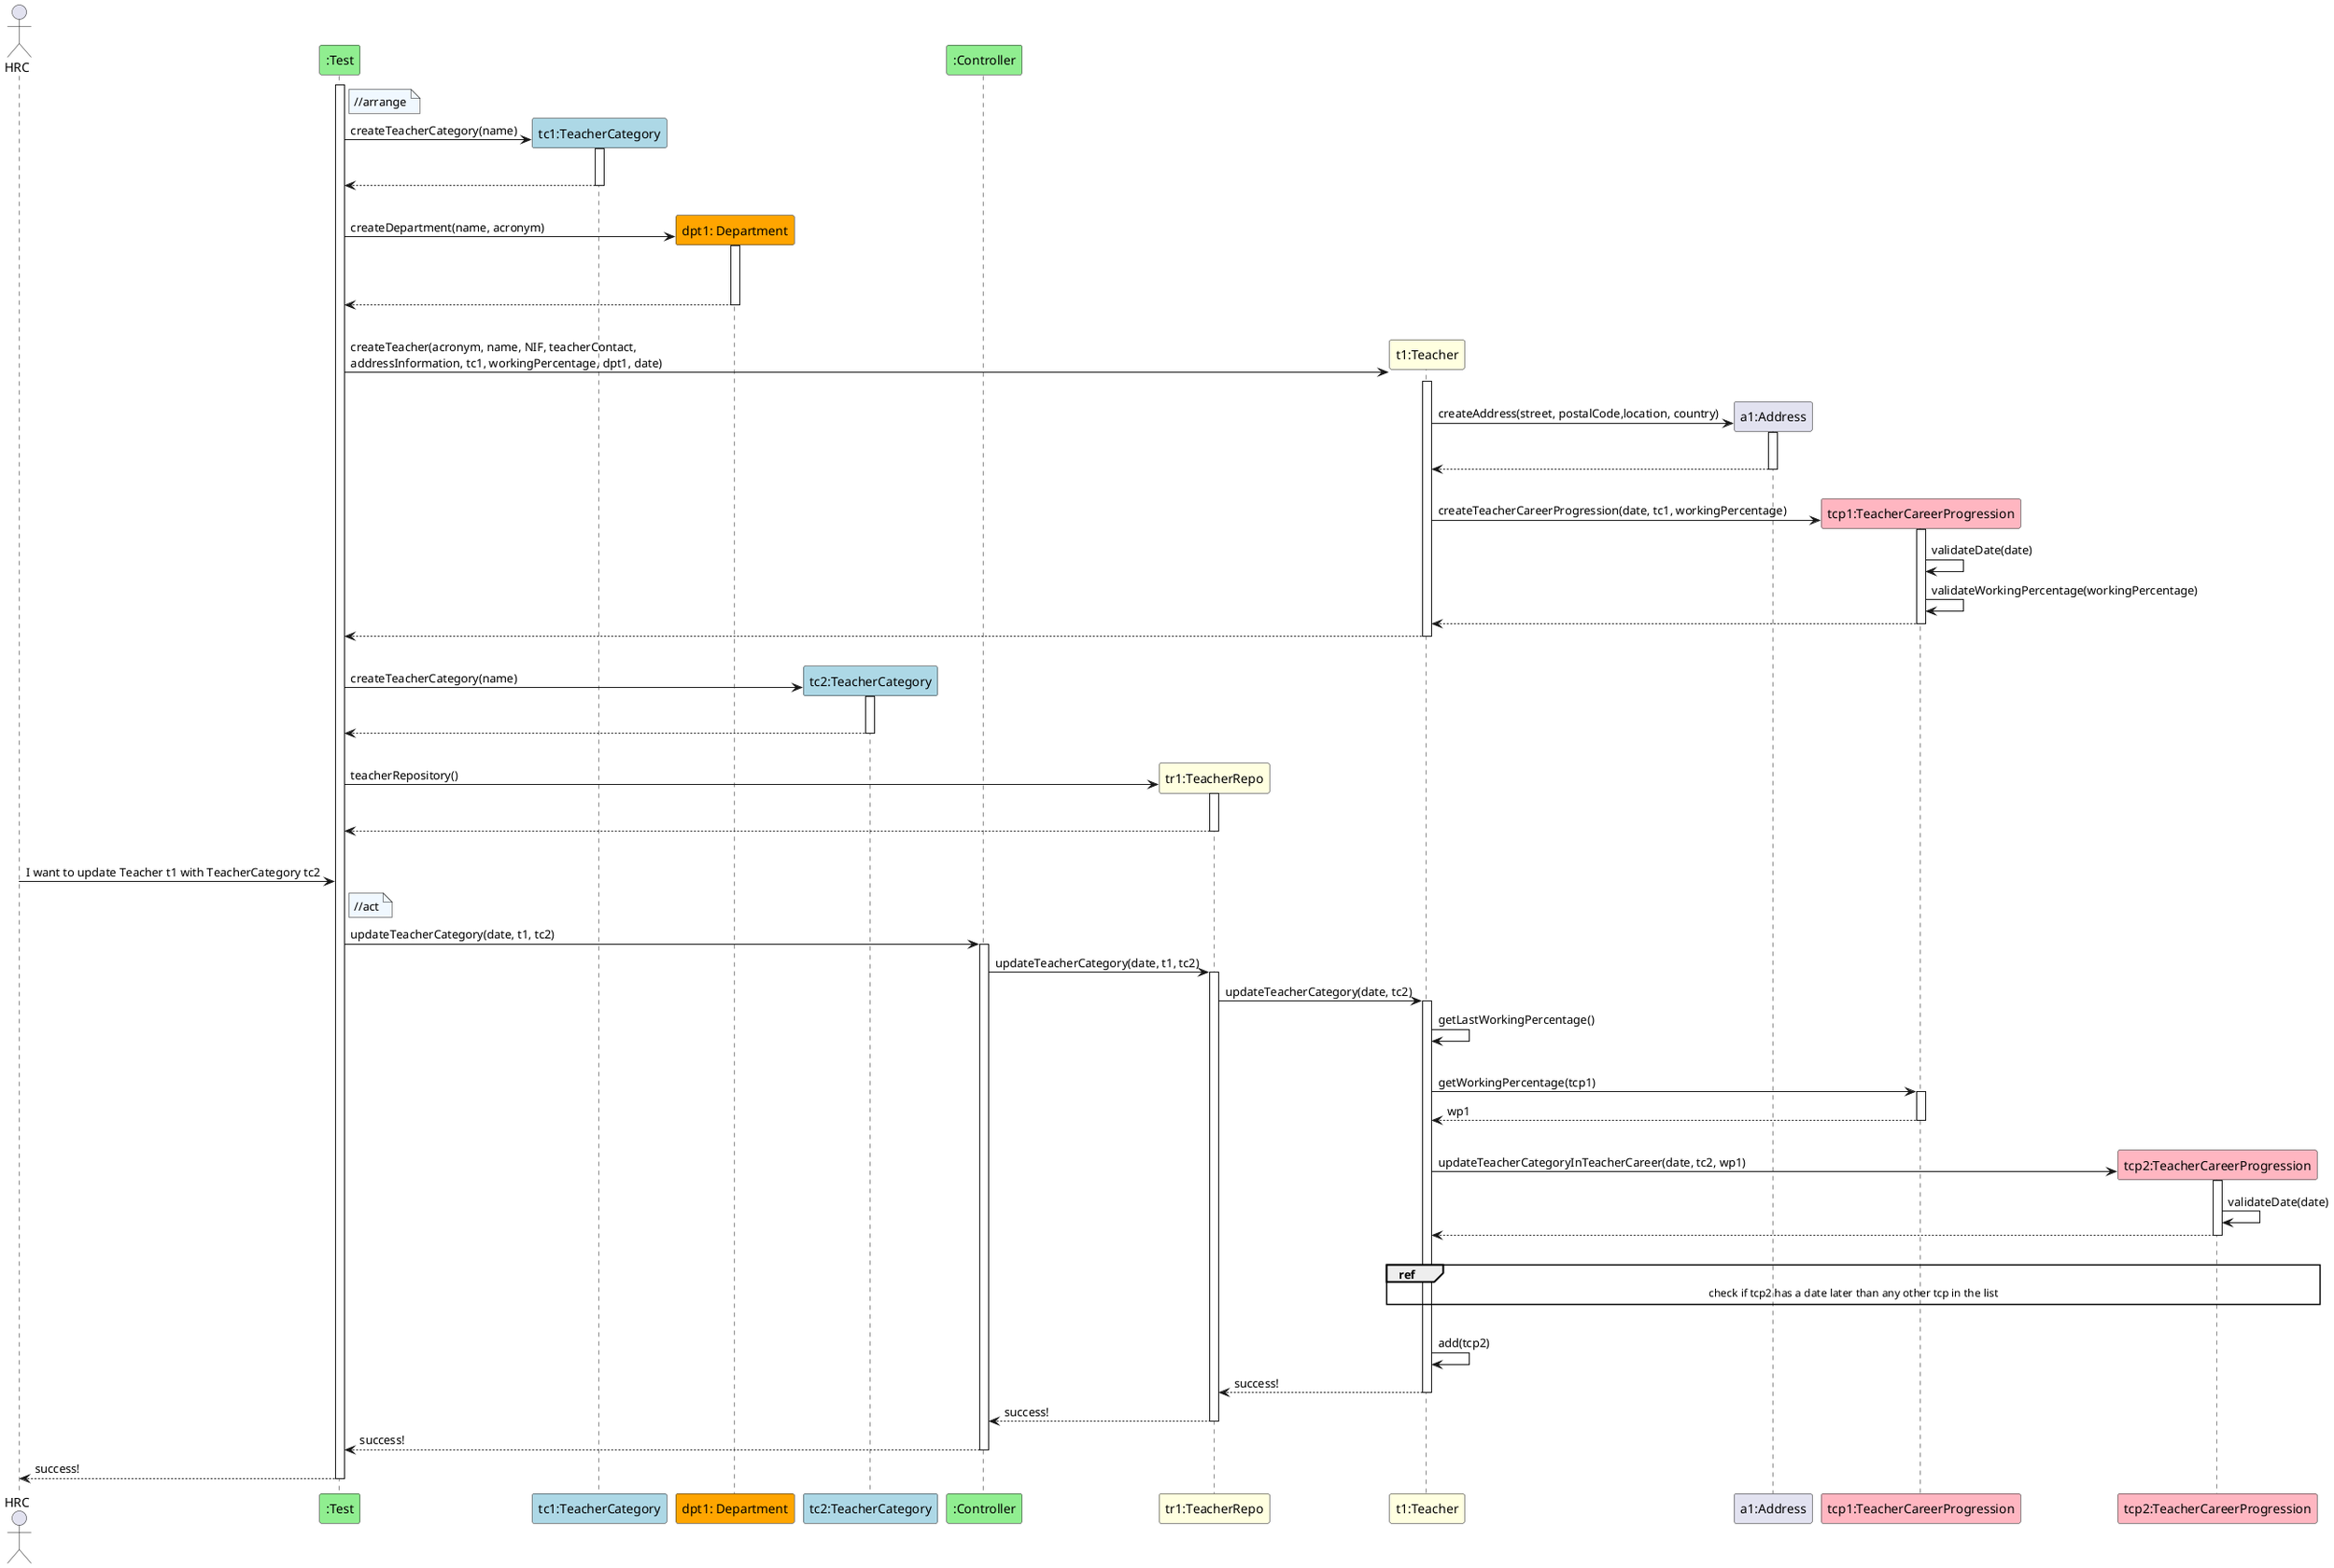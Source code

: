 @startuml
actor HRC
participant ":Test" as TE #lightgreen
participant "tc1:TeacherCategory" as TC #lightblue
participant "dpt1: Department" as D #orange
participant "tc2:TeacherCategory" as TC2 #lightblue
participant ":Controller" as CTL #lightgreen
participant "tr1:TeacherRepo" as TR #lightyellow
participant "t1:Teacher" as T #lightyellow
participant "a1:Address" as A
participant "tcp1:TeacherCareerProgression" as TCP #lightpink
participant "tcp2:TeacherCareerProgression" as TCP2 #lightpink



note right TE #aliceblue
    //arrange
end note
activate TE
'note right
'end note
TE -> TC**: createTeacherCategory(name)
activate TC
|||
TC --> TE
deactivate TC
|||
TE -> D**: createDepartment(name, acronym)
|||
activate D
|||
D --> TE

deactivate D
|||
TE -> T**: createTeacher(acronym, name, NIF, teacherContact,\naddressInformation, tc1, workingPercentage, dpt1, date)
activate T
|||
T -> A**: createAddress(street, postalCode,location, country)
|||
activate A
A --> T
deactivate A
|||
T -> TCP** : createTeacherCareerProgression(date, tc1, workingPercentage)
activate TCP
TCP -> TCP : validateDate(date)
TCP -> TCP : validateWorkingPercentage(workingPercentage)
TCP --> T
deactivate TCP
T --> TE
|||
deactivate T
TE -> TC2** : createTeacherCategory(name)
|||
activate TC2
TC2 --> TE
|||
deactivate TC2
TE ->  TR**: teacherRepository()
|||
activate TR
TR --> TE
deactivate TR
|||
HRC -> TE: I want to update Teacher t1 with TeacherCategory tc2
note right TE #aliceblue
    //act
end note
TE -> CTL : updateTeacherCategory(date, t1, tc2)
activate CTL
CTL -> TR : updateTeacherCategory(date, t1, tc2)
activate TR
TR -> T : updateTeacherCategory(date, tc2)
activate T
T -> T : getLastWorkingPercentage()
|||
T -> TCP : getWorkingPercentage(tcp1)
activate TCP
TCP --> T : wp1
deactivate TCP
|||
T -> TCP2** : updateTeacherCategoryInTeacherCareer(date, tc2, wp1)
activate TCP2
TCP2 -> TCP2 : validateDate(date)
TCP2 --> T
deactivate TCP2
|||
ref over T, TCP2
    check if tcp2 has a date later than any other tcp in the list
end ref
|||
T -> T : add(tcp2)
T --> TR : success!
deactivate T
TR --> CTL : success!
deactivate  TR
CTL --> TE : success!
deactivate CTL
TE --> HRC : success!
deactivate TE

@enduml